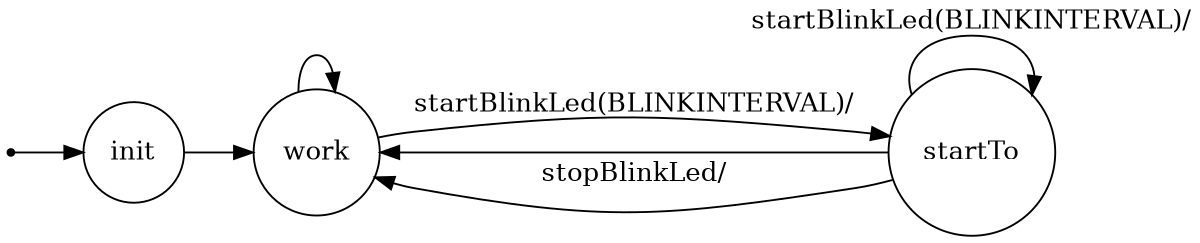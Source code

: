 /*
*
* A GraphViz DOT FSM description 
* Please use a GraphViz visualizer (like http://www.webgraphviz.com)
* 
* Generated by AM,NC,RM
*  
*/
 
digraph finite_state_machine {
  	rankdir=LR;
  	size="8,5"
  	node [shape = point]; iniziale;
  	node [shape = doublecircle]; 
  	node [shape = circle];
  	iniziale -> init [label = ""];
  	
  	
  	init -> work [ label = ""];
  	
  	work -> work [ label = ""];
  	work -> startTo [ label = "startBlinkLed(BLINKINTERVAL)/"];
  	
  	startTo -> work [ label = ""];
  	startTo -> startTo [ label = "startBlinkLed(BLINKINTERVAL)/"];
  	startTo -> work [ label = "stopBlinkLed/"];
}